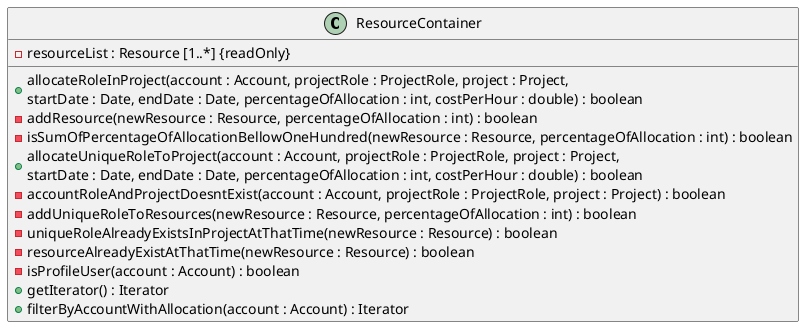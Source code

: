 @startuml
'Attribute syntax: <visibility> <name> : <type> <multiplicity> = <default>
'Method syntax: <visibility> <name (parameter-list)> : <return-type> - For simplicity the type of the parameter-list is not specified

class ResourceContainer {
    -resourceList : Resource [1..*] {readOnly}

    +allocateRoleInProject(account : Account, projectRole : ProjectRole, project : Project, \nstartDate : Date, endDate : Date, percentageOfAllocation : int, costPerHour : double) : boolean
    -addResource(newResource : Resource, percentageOfAllocation : int) : boolean
    -isSumOfPercentageOfAllocationBellowOneHundred(newResource : Resource, percentageOfAllocation : int) : boolean
    +allocateUniqueRoleToProject(account : Account, projectRole : ProjectRole, project : Project, \nstartDate : Date, endDate : Date, percentageOfAllocation : int, costPerHour : double) : boolean
    -accountRoleAndProjectDoesntExist(account : Account, projectRole : ProjectRole, project : Project) : boolean
    -addUniqueRoleToResources(newResource : Resource, percentageOfAllocation : int) : boolean
    -uniqueRoleAlreadyExistsInProjectAtThatTime(newResource : Resource) : boolean
    -resourceAlreadyExistAtThatTime(newResource : Resource) : boolean
    -isProfileUser(account : Account) : boolean
    +getIterator() : Iterator
    +filterByAccountWithAllocation(account : Account) : Iterator
    }

@enduml